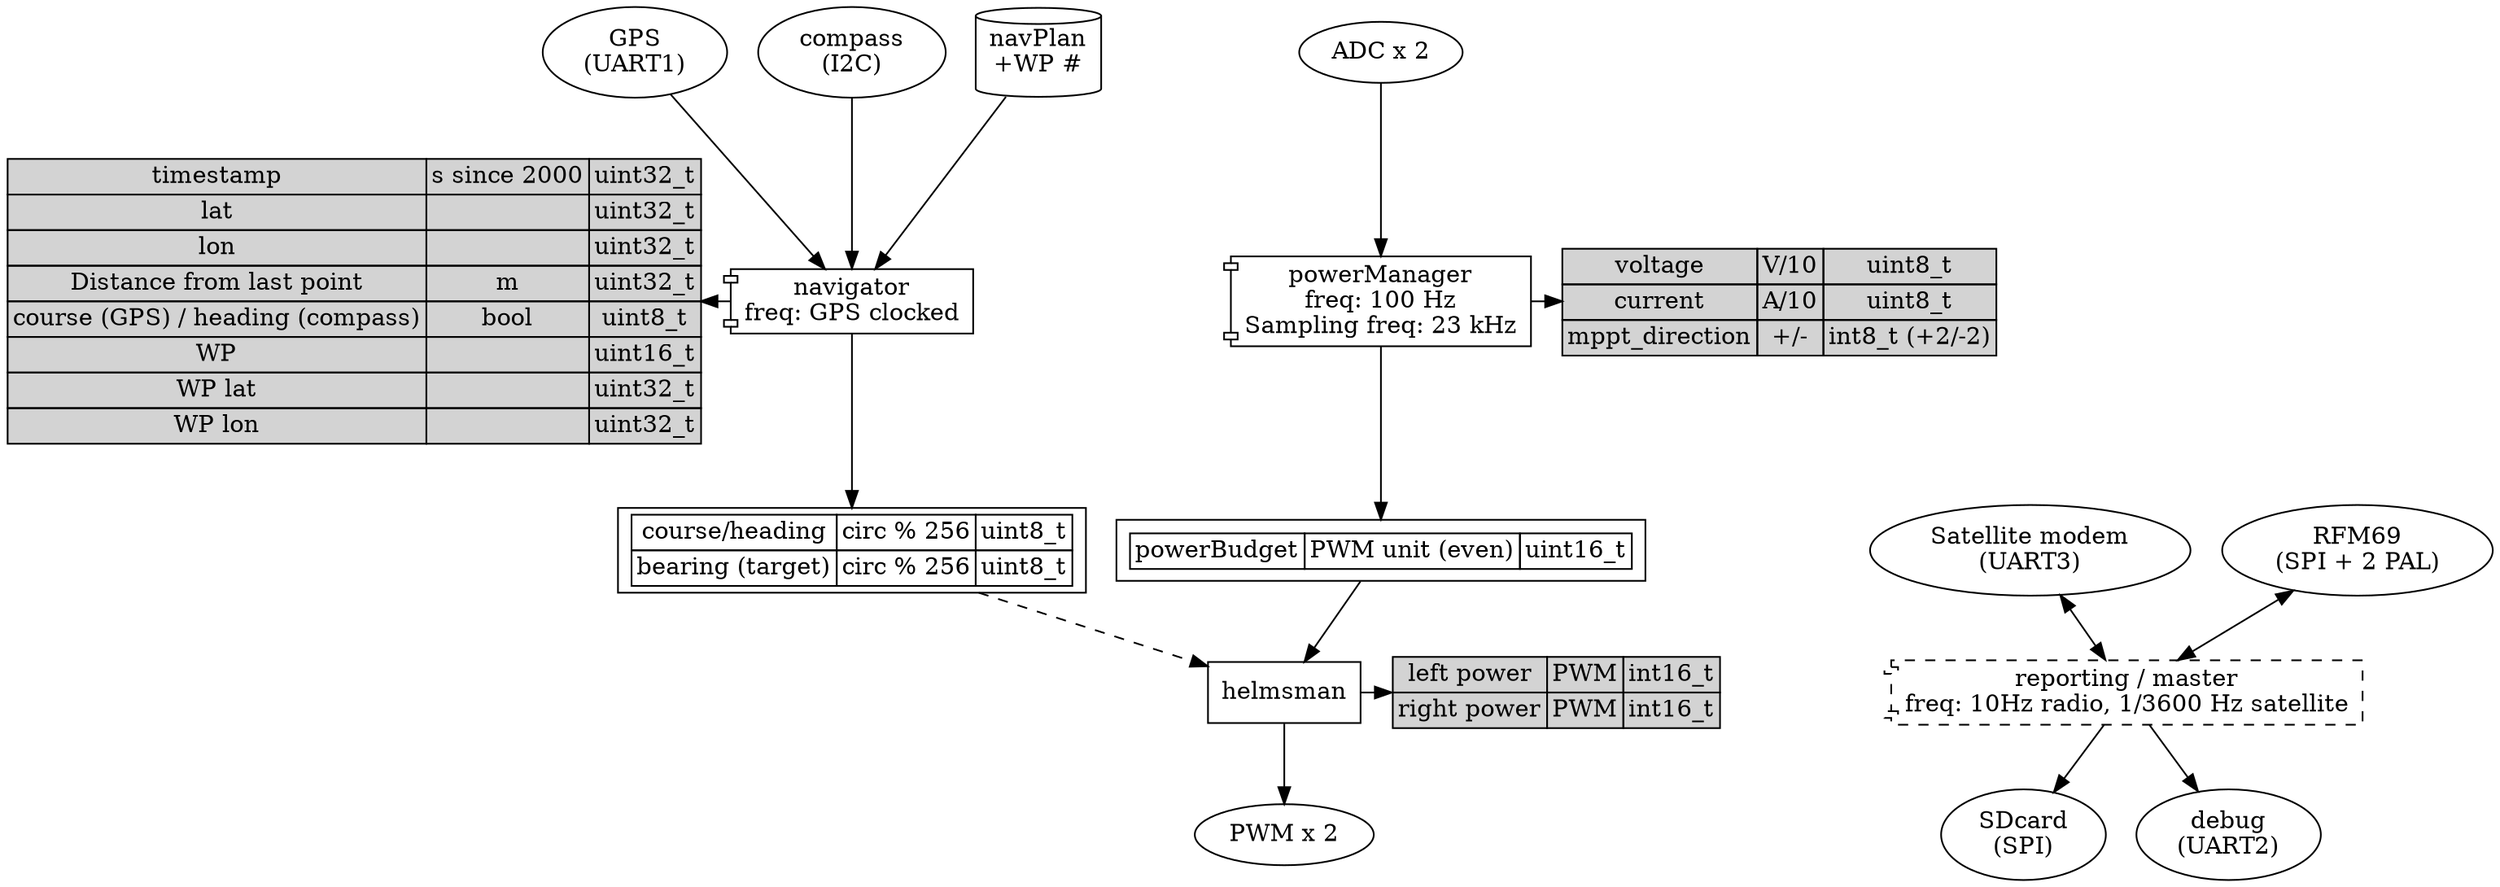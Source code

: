 // Part of the Almabraxas 3-1 project https://tronche.com/wiki/
// (c) Ch. Tronche 2018 (ch@tronche.com)
// MIT License
// Schema of the software architecture
// This is a .dot file, try visualizing it with xdot or compatible viewers

digraph name {

node [shape=rectangle];

powerManager [shape=component,label="powerManager
freq: 100 Hz
Sampling freq: 23 kHz"];

// powerManager_byProduct [shape=record,style=filled,
// label="{voltage|current|mppt direction}|
// {V/10|A/10|+/-}|
// {uint8_t|uint8_t|int8_t (+1/-1)}"];

powerManager_byProduct [shape=plain,label=<
<table border="0" cellborder="1" cellspacing="0" bgcolor="lightgray">
<tr><td>voltage</td><td>V/10</td><td>uint8_t</td></tr>
<tr><td>current</td><td>A/10</td><td>uint8_t</td></tr>
<tr><td>mppt_direction</td><td>+/-</td><td>int8_t (+2/-2)</td></tr>
</table>>];

powerData [label=<
<table border="0" cellborder="1" cellspacing="0">
<tr><td>powerBudget</td><td>PWM unit (even)</td><td>uint16_t</td></tr>
</table>>];

ADC [shape=ellipse, label="ADC x 2"];
ADC -> powerManager;

powerManager -> powerManager_byProduct;
powerManager -> powerData;

UART1 [shape=ellipse,label="GPS\n(UART1)"];
UART1 -> navigator;

navigator_byProduct [shape=plain;label=<
<table border='0' cellborder="1" cellspacing="0"  bgcolor="lightgray">
<tr><td>timestamp</td><td>s since 2000</td><td>uint32_t</td></tr>
<tr><td>lat</td><td></td><td>uint32_t</td></tr>
<tr><td>lon</td><td></td><td>uint32_t</td></tr>
<tr><td>Distance from last point</td><td>m</td><td>uint32_t</td></tr>
<tr><td>course (GPS) / heading (compass)</td><td>bool</td><td>uint8_t</td></tr>
<tr><td>WP</td><td></td><td>uint16_t</td></tr>
<tr><td>WP lat</td><td></td><td>uint32_t</td></tr>
<tr><td>WP lon</td><td></td><td>uint32_t</td></tr>
</table>>];

navigator [shape=component,label="navigator
freq: GPS clocked"];

headingData [label=<
<table border="0" cellborder="1" cellspacing="0">
<tr><td>course/heading</td><td>circ % 256</td><td>uint8_t</td></tr>
<tr><td>bearing (target)</td><td>circ % 256</td><td>uint8_t</td></tr>
</table>>];

navigator -> headingData;

navigator_byProduct -> navigator [dir=back];

compass [shape=ellipse,label="compass\n(I2C)"];
compass -> navigator;

navPlan [shape=cylinder,label="navPlan\n+WP #"];
navPlan -> navigator;

PWM [shape=ellipse,label="PWM x 2"];

helmsman;

headingData -> helmsman[style=dashed];
helmsman -> PWM;
powerData -> helmsman;

helmsman_byProduct [shape=plain;label=<
<table border='0' cellborder="1" cellspacing="0"  bgcolor="lightgray">
<tr><td>left power</td><td>PWM</td><td>int16_t</td></tr>
<tr><td>right power</td><td>PWM</td><td>int16_t</td></tr>
</table>>];

helmsman -> helmsman_byProduct;

{rank=same; helmsman,helmsman_byProduct};
{rank=same; powerData,UART3};
{rank=same; navigator_byProduct,navigator,powerManager,powerManager_byProduct};

////////////////////////////////////////////////////////////////////////////////

reporting [shape=component,style=dashed,
	   label="reporting / master\nfreq: 10Hz radio, 1/3600 Hz satellite"];

UART3 [shape=ellipse,label="Satellite modem\n(UART3)"];
UART3 -> reporting [dir=both];

RFM69 [shape=ellipse,label="RFM69\n(SPI + 2 PAL)"];
RFM69 -> reporting [dir=both];

SDcard [shape=ellipse,label="SDcard\n(SPI)"];
reporting -> SDcard;

UART2 [shape=ellipse,label="debug\n(UART2)"];
reporting -> UART2;

}
